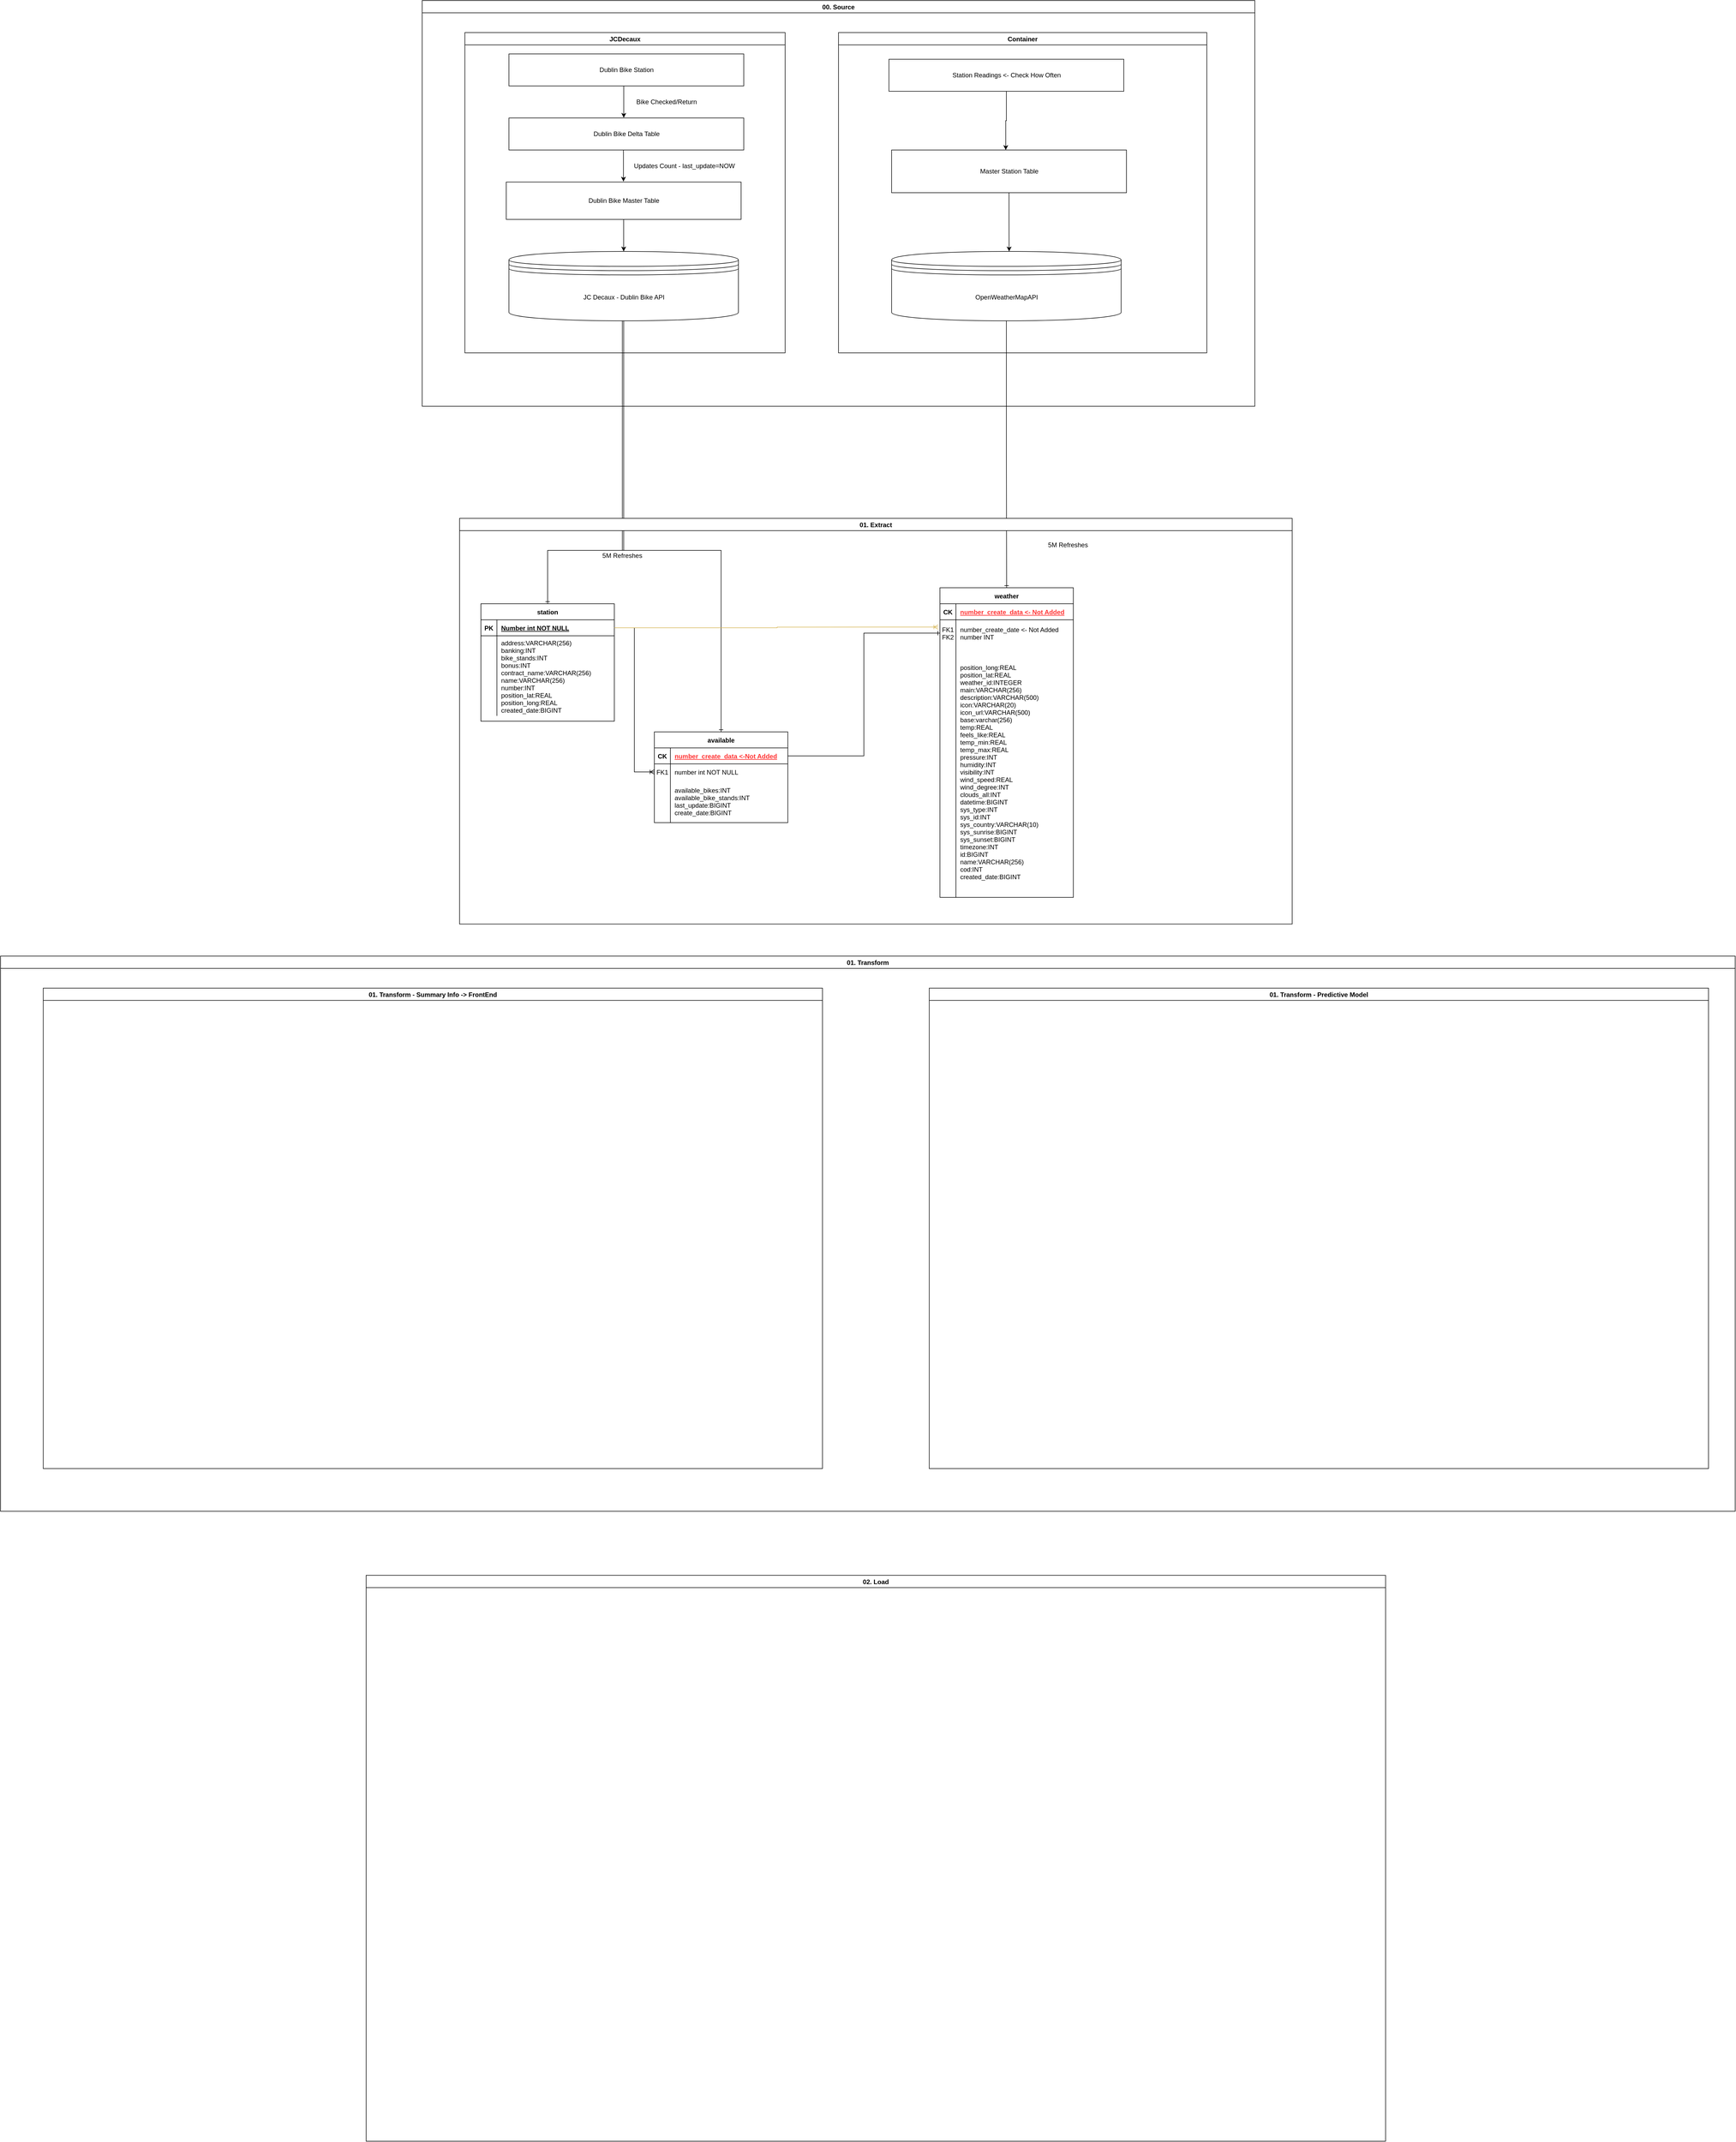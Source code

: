 <mxfile version="14.4.2" type="device"><diagram id="R2lEEEUBdFMjLlhIrx00" name="Page-1"><mxGraphModel dx="2497" dy="2991" grid="1" gridSize="10" guides="1" tooltips="1" connect="0" arrows="1" fold="1" page="1" pageScale="1" pageWidth="850" pageHeight="1100" math="0" shadow="0" extFonts="Permanent Marker^https://fonts.googleapis.com/css?family=Permanent+Marker"><root><mxCell id="0"/><mxCell id="1" parent="0"/><mxCell id="aELiCCEhUGtl-YsySnSZ-1" value="01. Transform" style="swimlane;" vertex="1" parent="1"><mxGeometry x="50" y="1040" width="3250" height="1040" as="geometry"/></mxCell><mxCell id="aELiCCEhUGtl-YsySnSZ-84" value="01. Transform - Predictive Model" style="swimlane;" vertex="1" parent="aELiCCEhUGtl-YsySnSZ-1"><mxGeometry x="1740" y="60" width="1460" height="900" as="geometry"/></mxCell><mxCell id="aELiCCEhUGtl-YsySnSZ-85" value="01. Transform - Summary Info -&gt; FrontEnd" style="swimlane;" vertex="1" parent="aELiCCEhUGtl-YsySnSZ-1"><mxGeometry x="80" y="60" width="1460" height="900" as="geometry"/></mxCell><mxCell id="aELiCCEhUGtl-YsySnSZ-45" style="edgeStyle=orthogonalEdgeStyle;rounded=0;orthogonalLoop=1;jettySize=auto;html=1;exitX=0.5;exitY=1;exitDx=0;exitDy=0;endArrow=ERone;endFill=0;fontSize=12;fontColor=#FF3333;" edge="1" parent="1" source="aELiCCEhUGtl-YsySnSZ-3" target="aELiCCEhUGtl-YsySnSZ-34"><mxGeometry relative="1" as="geometry"><Array as="points"><mxPoint x="1215" y="280"/><mxPoint x="1075" y="280"/></Array></mxGeometry></mxCell><mxCell id="aELiCCEhUGtl-YsySnSZ-46" style="edgeStyle=orthogonalEdgeStyle;rounded=0;orthogonalLoop=1;jettySize=auto;html=1;exitX=0.5;exitY=1;exitDx=0;exitDy=0;entryX=0.5;entryY=0;entryDx=0;entryDy=0;endArrow=ERone;endFill=0;fontSize=12;fontColor=#FF3333;" edge="1" parent="1" source="aELiCCEhUGtl-YsySnSZ-3" target="aELiCCEhUGtl-YsySnSZ-24"><mxGeometry relative="1" as="geometry"><Array as="points"><mxPoint x="1215" y="280"/><mxPoint x="1405" y="280"/></Array></mxGeometry></mxCell><mxCell id="aELiCCEhUGtl-YsySnSZ-47" style="edgeStyle=orthogonalEdgeStyle;rounded=0;orthogonalLoop=1;jettySize=auto;html=1;exitX=0.5;exitY=1;exitDx=0;exitDy=0;entryX=0.5;entryY=0;entryDx=0;entryDy=0;endArrow=ERone;endFill=0;fontSize=12;fontColor=#FF3333;" edge="1" parent="1" source="aELiCCEhUGtl-YsySnSZ-6" target="aELiCCEhUGtl-YsySnSZ-14"><mxGeometry relative="1" as="geometry"/></mxCell><mxCell id="aELiCCEhUGtl-YsySnSZ-13" value="01. Extract" style="swimlane;" vertex="1" parent="1"><mxGeometry x="910" y="220" width="1560" height="760" as="geometry"/></mxCell><mxCell id="aELiCCEhUGtl-YsySnSZ-14" value="weather" style="shape=table;startSize=30;container=1;collapsible=1;childLayout=tableLayout;fixedRows=1;rowLines=0;fontStyle=1;align=center;resizeLast=1;" vertex="1" parent="aELiCCEhUGtl-YsySnSZ-13"><mxGeometry x="900" y="130" width="250" height="580.0" as="geometry"/></mxCell><mxCell id="aELiCCEhUGtl-YsySnSZ-15" value="" style="shape=partialRectangle;collapsible=0;dropTarget=0;pointerEvents=0;fillColor=none;points=[[0,0.5],[1,0.5]];portConstraint=eastwest;top=0;left=0;right=0;bottom=1;" vertex="1" parent="aELiCCEhUGtl-YsySnSZ-14"><mxGeometry y="30" width="250" height="30" as="geometry"/></mxCell><mxCell id="aELiCCEhUGtl-YsySnSZ-16" value="CK" style="shape=partialRectangle;overflow=hidden;connectable=0;fillColor=none;top=0;left=0;bottom=0;right=0;fontStyle=1;" vertex="1" parent="aELiCCEhUGtl-YsySnSZ-15"><mxGeometry width="30" height="30" as="geometry"/></mxCell><mxCell id="aELiCCEhUGtl-YsySnSZ-17" value="number_create_data &lt;- Not Added" style="shape=partialRectangle;overflow=hidden;connectable=0;fillColor=none;top=0;left=0;bottom=0;right=0;align=left;spacingLeft=6;fontStyle=5;fontColor=#FF3333;" vertex="1" parent="aELiCCEhUGtl-YsySnSZ-15"><mxGeometry x="30" width="220" height="30" as="geometry"/></mxCell><mxCell id="aELiCCEhUGtl-YsySnSZ-18" value="" style="shape=partialRectangle;collapsible=0;dropTarget=0;pointerEvents=0;fillColor=none;points=[[0,0.5],[1,0.5]];portConstraint=eastwest;top=0;left=0;right=0;bottom=0;" vertex="1" parent="aELiCCEhUGtl-YsySnSZ-14"><mxGeometry y="60" width="250" height="50" as="geometry"/></mxCell><mxCell id="aELiCCEhUGtl-YsySnSZ-19" value="FK1&#xa;FK2" style="shape=partialRectangle;overflow=hidden;connectable=0;fillColor=none;top=0;left=0;bottom=0;right=0;" vertex="1" parent="aELiCCEhUGtl-YsySnSZ-18"><mxGeometry width="30" height="50" as="geometry"/></mxCell><mxCell id="aELiCCEhUGtl-YsySnSZ-20" value="number_create_date &lt;- Not Added&#xa;number INT" style="shape=partialRectangle;overflow=hidden;connectable=0;fillColor=none;top=0;left=0;bottom=0;right=0;align=left;spacingLeft=6;" vertex="1" parent="aELiCCEhUGtl-YsySnSZ-18"><mxGeometry x="30" width="220" height="50" as="geometry"/></mxCell><mxCell id="aELiCCEhUGtl-YsySnSZ-21" value="" style="shape=partialRectangle;collapsible=0;dropTarget=0;pointerEvents=0;fillColor=none;points=[[0,0.5],[1,0.5]];portConstraint=eastwest;top=0;left=0;right=0;bottom=0;" vertex="1" parent="aELiCCEhUGtl-YsySnSZ-14"><mxGeometry y="110" width="250" height="470" as="geometry"/></mxCell><mxCell id="aELiCCEhUGtl-YsySnSZ-22" value="" style="shape=partialRectangle;overflow=hidden;connectable=0;fillColor=none;top=0;left=0;bottom=0;right=0;" vertex="1" parent="aELiCCEhUGtl-YsySnSZ-21"><mxGeometry width="30" height="470" as="geometry"/></mxCell><mxCell id="aELiCCEhUGtl-YsySnSZ-23" value="position_long:REAL&#xa;position_lat:REAL&#xa;weather_id:INTEGER&#xa;main:VARCHAR(256)&#xa;description:VARCHAR(500)&#xa;icon:VARCHAR(20)&#xa;icon_url:VARCHAR(500)&#xa;base:varchar(256)&#xa;temp:REAL&#xa;feels_like:REAL&#xa;temp_min:REAL&#xa;temp_max:REAL&#xa;pressure:INT&#xa;humidity:INT&#xa;visibility:INT&#xa;wind_speed:REAL&#xa;wind_degree:INT&#xa;clouds_all:INT&#xa;datetime:BIGINT&#xa;sys_type:INT&#xa;sys_id:INT&#xa;sys_country:VARCHAR(10)&#xa;sys_sunrise:BIGINT&#xa;sys_sunset:BIGINT&#xa;timezone:INT&#xa;id:BIGINT&#xa;name:VARCHAR(256)&#xa;cod:INT&#xa;created_date:BIGINT" style="shape=partialRectangle;overflow=hidden;connectable=0;fillColor=none;top=0;left=0;bottom=0;right=0;align=left;spacingLeft=6;" vertex="1" parent="aELiCCEhUGtl-YsySnSZ-21"><mxGeometry x="30" width="220" height="470" as="geometry"/></mxCell><mxCell id="aELiCCEhUGtl-YsySnSZ-24" value="available" style="shape=table;startSize=30;container=1;collapsible=1;childLayout=tableLayout;fixedRows=1;rowLines=0;fontStyle=1;align=center;resizeLast=1;" vertex="1" parent="aELiCCEhUGtl-YsySnSZ-13"><mxGeometry x="365" y="400" width="250" height="170.0" as="geometry"/></mxCell><mxCell id="aELiCCEhUGtl-YsySnSZ-25" value="" style="shape=partialRectangle;collapsible=0;dropTarget=0;pointerEvents=0;fillColor=none;points=[[0,0.5],[1,0.5]];portConstraint=eastwest;top=0;left=0;right=0;bottom=1;" vertex="1" parent="aELiCCEhUGtl-YsySnSZ-24"><mxGeometry y="30" width="250" height="30" as="geometry"/></mxCell><mxCell id="aELiCCEhUGtl-YsySnSZ-26" value="CK" style="shape=partialRectangle;overflow=hidden;connectable=0;fillColor=none;top=0;left=0;bottom=0;right=0;fontStyle=1;" vertex="1" parent="aELiCCEhUGtl-YsySnSZ-25"><mxGeometry width="30" height="30" as="geometry"/></mxCell><mxCell id="aELiCCEhUGtl-YsySnSZ-27" value="number_create_data &lt;-Not Added" style="shape=partialRectangle;overflow=hidden;connectable=0;fillColor=none;top=0;left=0;bottom=0;right=0;align=left;spacingLeft=6;fontStyle=5;fontColor=#FF3333;" vertex="1" parent="aELiCCEhUGtl-YsySnSZ-25"><mxGeometry x="30" width="220" height="30" as="geometry"/></mxCell><mxCell id="aELiCCEhUGtl-YsySnSZ-28" value="" style="shape=partialRectangle;collapsible=0;dropTarget=0;pointerEvents=0;fillColor=none;points=[[0,0.5],[1,0.5]];portConstraint=eastwest;top=0;left=0;right=0;bottom=0;" vertex="1" parent="aELiCCEhUGtl-YsySnSZ-24"><mxGeometry y="60" width="250" height="30" as="geometry"/></mxCell><mxCell id="aELiCCEhUGtl-YsySnSZ-29" value="FK1" style="shape=partialRectangle;overflow=hidden;connectable=0;fillColor=none;top=0;left=0;bottom=0;right=0;" vertex="1" parent="aELiCCEhUGtl-YsySnSZ-28"><mxGeometry width="30" height="30" as="geometry"/></mxCell><mxCell id="aELiCCEhUGtl-YsySnSZ-30" value="number int NOT NULL" style="shape=partialRectangle;overflow=hidden;connectable=0;fillColor=none;top=0;left=0;bottom=0;right=0;align=left;spacingLeft=6;" vertex="1" parent="aELiCCEhUGtl-YsySnSZ-28"><mxGeometry x="30" width="220" height="30" as="geometry"/></mxCell><mxCell id="aELiCCEhUGtl-YsySnSZ-31" value="" style="shape=partialRectangle;collapsible=0;dropTarget=0;pointerEvents=0;fillColor=none;points=[[0,0.5],[1,0.5]];portConstraint=eastwest;top=0;left=0;right=0;bottom=0;" vertex="1" parent="aELiCCEhUGtl-YsySnSZ-24"><mxGeometry y="90" width="250" height="80" as="geometry"/></mxCell><mxCell id="aELiCCEhUGtl-YsySnSZ-32" value="" style="shape=partialRectangle;overflow=hidden;connectable=0;fillColor=none;top=0;left=0;bottom=0;right=0;" vertex="1" parent="aELiCCEhUGtl-YsySnSZ-31"><mxGeometry width="30" height="80" as="geometry"/></mxCell><mxCell id="aELiCCEhUGtl-YsySnSZ-33" value="available_bikes:INT&#xa;available_bike_stands:INT&#xa;last_update:BIGINT&#xa;create_date:BIGINT" style="shape=partialRectangle;overflow=hidden;connectable=0;fillColor=none;top=0;left=0;bottom=0;right=0;align=left;spacingLeft=6;" vertex="1" parent="aELiCCEhUGtl-YsySnSZ-31"><mxGeometry x="30" width="220" height="80" as="geometry"/></mxCell><mxCell id="aELiCCEhUGtl-YsySnSZ-34" value="station" style="shape=table;startSize=30;container=1;collapsible=1;childLayout=tableLayout;fixedRows=1;rowLines=0;fontStyle=1;align=center;resizeLast=1;" vertex="1" parent="aELiCCEhUGtl-YsySnSZ-13"><mxGeometry x="40" y="160" width="250" height="220" as="geometry"/></mxCell><mxCell id="aELiCCEhUGtl-YsySnSZ-35" value="" style="shape=partialRectangle;collapsible=0;dropTarget=0;pointerEvents=0;fillColor=none;points=[[0,0.5],[1,0.5]];portConstraint=eastwest;top=0;left=0;right=0;bottom=1;" vertex="1" parent="aELiCCEhUGtl-YsySnSZ-34"><mxGeometry y="30" width="250" height="30" as="geometry"/></mxCell><mxCell id="aELiCCEhUGtl-YsySnSZ-36" value="PK" style="shape=partialRectangle;overflow=hidden;connectable=0;fillColor=none;top=0;left=0;bottom=0;right=0;fontStyle=1;" vertex="1" parent="aELiCCEhUGtl-YsySnSZ-35"><mxGeometry width="30" height="30" as="geometry"/></mxCell><mxCell id="aELiCCEhUGtl-YsySnSZ-37" value="Number int NOT NULL " style="shape=partialRectangle;overflow=hidden;connectable=0;fillColor=none;top=0;left=0;bottom=0;right=0;align=left;spacingLeft=6;fontStyle=5;" vertex="1" parent="aELiCCEhUGtl-YsySnSZ-35"><mxGeometry x="30" width="220" height="30" as="geometry"/></mxCell><mxCell id="aELiCCEhUGtl-YsySnSZ-38" value="" style="shape=partialRectangle;collapsible=0;dropTarget=0;pointerEvents=0;fillColor=none;points=[[0,0.5],[1,0.5]];portConstraint=eastwest;top=0;left=0;right=0;bottom=0;" vertex="1" parent="aELiCCEhUGtl-YsySnSZ-34"><mxGeometry y="60" width="250" height="150" as="geometry"/></mxCell><mxCell id="aELiCCEhUGtl-YsySnSZ-39" value="" style="shape=partialRectangle;overflow=hidden;connectable=0;fillColor=none;top=0;left=0;bottom=0;right=0;" vertex="1" parent="aELiCCEhUGtl-YsySnSZ-38"><mxGeometry width="30" height="150" as="geometry"/></mxCell><mxCell id="aELiCCEhUGtl-YsySnSZ-40" value="address:VARCHAR(256)&#xa;banking:INT&#xa;bike_stands:INT&#xa;bonus:INT&#xa;contract_name:VARCHAR(256)&#xa;name:VARCHAR(256)&#xa;number:INT&#xa;position_lat:REAL&#xa;position_long:REAL&#xa;created_date:BIGINT" style="shape=partialRectangle;overflow=hidden;connectable=0;fillColor=none;top=0;left=0;bottom=0;right=0;align=left;spacingLeft=6;fontSize=12;verticalAlign=top;" vertex="1" parent="aELiCCEhUGtl-YsySnSZ-38"><mxGeometry x="30" width="220" height="150" as="geometry"/></mxCell><mxCell id="aELiCCEhUGtl-YsySnSZ-42" value="5M Refreshes" style="text;html=1;strokeColor=none;fillColor=none;align=center;verticalAlign=middle;whiteSpace=wrap;rounded=0;" vertex="1" parent="aELiCCEhUGtl-YsySnSZ-13"><mxGeometry x="220" y="60" width="170" height="20" as="geometry"/></mxCell><mxCell id="aELiCCEhUGtl-YsySnSZ-43" value="5M Refreshes" style="text;html=1;strokeColor=none;fillColor=none;align=center;verticalAlign=middle;whiteSpace=wrap;rounded=0;" vertex="1" parent="aELiCCEhUGtl-YsySnSZ-13"><mxGeometry x="1055" y="40" width="170" height="20" as="geometry"/></mxCell><mxCell id="aELiCCEhUGtl-YsySnSZ-44" style="edgeStyle=orthogonalEdgeStyle;rounded=0;orthogonalLoop=1;jettySize=auto;html=1;exitX=1;exitY=0.5;exitDx=0;exitDy=0;entryX=0;entryY=0.5;entryDx=0;entryDy=0;endArrow=ERone;endFill=0;fontSize=12;" edge="1" parent="aELiCCEhUGtl-YsySnSZ-13" source="aELiCCEhUGtl-YsySnSZ-25" target="aELiCCEhUGtl-YsySnSZ-18"><mxGeometry relative="1" as="geometry"/></mxCell><mxCell id="aELiCCEhUGtl-YsySnSZ-48" style="edgeStyle=orthogonalEdgeStyle;rounded=0;orthogonalLoop=1;jettySize=auto;html=1;exitX=1;exitY=0.5;exitDx=0;exitDy=0;entryX=0;entryY=0.5;entryDx=0;entryDy=0;endArrow=ERoneToMany;endFill=0;fontSize=12;fontColor=#FF3333;" edge="1" parent="aELiCCEhUGtl-YsySnSZ-13" source="aELiCCEhUGtl-YsySnSZ-35" target="aELiCCEhUGtl-YsySnSZ-28"><mxGeometry relative="1" as="geometry"/></mxCell><mxCell id="aELiCCEhUGtl-YsySnSZ-49" style="edgeStyle=orthogonalEdgeStyle;rounded=0;orthogonalLoop=1;jettySize=auto;html=1;exitX=1;exitY=0.5;exitDx=0;exitDy=0;entryX=-0.013;entryY=0.273;entryDx=0;entryDy=0;entryPerimeter=0;endArrow=ERoneToMany;endFill=0;fontSize=12;fontColor=#FF3333;fillColor=#fff2cc;strokeColor=#d6b656;" edge="1" parent="aELiCCEhUGtl-YsySnSZ-13" source="aELiCCEhUGtl-YsySnSZ-35" target="aELiCCEhUGtl-YsySnSZ-18"><mxGeometry relative="1" as="geometry"/></mxCell><mxCell id="aELiCCEhUGtl-YsySnSZ-50" value="02. Load" style="swimlane;" vertex="1" parent="1"><mxGeometry x="735" y="2200" width="1910" height="1060" as="geometry"/></mxCell><mxCell id="aELiCCEhUGtl-YsySnSZ-93" value="00. Source" style="swimlane;startSize=23;" vertex="1" parent="1"><mxGeometry x="840" y="-750" width="1560" height="760" as="geometry"/></mxCell><mxCell id="aELiCCEhUGtl-YsySnSZ-145" value="JCDecaux" style="swimlane;fontSize=12;fontColor=#000000;" vertex="1" parent="aELiCCEhUGtl-YsySnSZ-93"><mxGeometry x="80" y="60" width="600" height="600" as="geometry"/></mxCell><mxCell id="aELiCCEhUGtl-YsySnSZ-128" value="&lt;font color=&quot;#000000&quot;&gt;Dublin Bike Station&lt;/font&gt;" style="rounded=0;whiteSpace=wrap;html=1;fontSize=12;fontColor=#FF3333;" vertex="1" parent="aELiCCEhUGtl-YsySnSZ-145"><mxGeometry x="82.5" y="40" width="440" height="60" as="geometry"/></mxCell><mxCell id="aELiCCEhUGtl-YsySnSZ-142" value="Bike Checked/Return" style="text;html=1;strokeColor=none;fillColor=none;align=center;verticalAlign=middle;whiteSpace=wrap;rounded=0;fontSize=12;" vertex="1" parent="aELiCCEhUGtl-YsySnSZ-145"><mxGeometry x="312.5" y="120" width="130" height="20" as="geometry"/></mxCell><mxCell id="aELiCCEhUGtl-YsySnSZ-140" value="" style="endArrow=classic;html=1;fontSize=12;fontColor=#FF3333;exitX=0.489;exitY=1.008;exitDx=0;exitDy=0;exitPerimeter=0;entryX=0.489;entryY=-0.006;entryDx=0;entryDy=0;entryPerimeter=0;" edge="1" parent="aELiCCEhUGtl-YsySnSZ-145" source="aELiCCEhUGtl-YsySnSZ-128" target="aELiCCEhUGtl-YsySnSZ-136"><mxGeometry width="50" height="50" relative="1" as="geometry"><mxPoint x="452.5" y="290" as="sourcePoint"/><mxPoint x="297.5" y="140" as="targetPoint"/></mxGeometry></mxCell><mxCell id="aELiCCEhUGtl-YsySnSZ-136" value="&lt;font color=&quot;#000000&quot;&gt;Dublin Bike Delta Table&lt;/font&gt;" style="rounded=0;whiteSpace=wrap;html=1;fontSize=12;fontColor=#FF3333;" vertex="1" parent="aELiCCEhUGtl-YsySnSZ-145"><mxGeometry x="82.5" y="160" width="440" height="60" as="geometry"/></mxCell><mxCell id="aELiCCEhUGtl-YsySnSZ-143" value="Updates Count - last_update=NOW&amp;nbsp;" style="text;html=1;strokeColor=none;fillColor=none;align=center;verticalAlign=middle;whiteSpace=wrap;rounded=0;fontSize=12;" vertex="1" parent="aELiCCEhUGtl-YsySnSZ-145"><mxGeometry x="312.5" y="240" width="200" height="20" as="geometry"/></mxCell><mxCell id="aELiCCEhUGtl-YsySnSZ-141" value="" style="endArrow=classic;html=1;fontSize=12;fontColor=#FF3333;exitX=0.489;exitY=1.008;exitDx=0;exitDy=0;exitPerimeter=0;entryX=0.489;entryY=-0.006;entryDx=0;entryDy=0;entryPerimeter=0;" edge="1" parent="aELiCCEhUGtl-YsySnSZ-145"><mxGeometry width="50" height="50" relative="1" as="geometry"><mxPoint x="297.08" y="220" as="sourcePoint"/><mxPoint x="297.08" y="279.16" as="targetPoint"/></mxGeometry></mxCell><mxCell id="aELiCCEhUGtl-YsySnSZ-138" value="&lt;font color=&quot;#000000&quot;&gt;Dublin Bike Master Table&lt;/font&gt;" style="rounded=0;whiteSpace=wrap;html=1;fontSize=12;fontColor=#FF3333;" vertex="1" parent="aELiCCEhUGtl-YsySnSZ-145"><mxGeometry x="77.5" y="280" width="440" height="70" as="geometry"/></mxCell><mxCell id="aELiCCEhUGtl-YsySnSZ-144" style="edgeStyle=orthogonalEdgeStyle;rounded=0;orthogonalLoop=1;jettySize=auto;html=1;endArrow=classic;endFill=1;fontSize=12;fontColor=#000000;" edge="1" parent="aELiCCEhUGtl-YsySnSZ-145" source="aELiCCEhUGtl-YsySnSZ-138" target="aELiCCEhUGtl-YsySnSZ-3"><mxGeometry relative="1" as="geometry"/></mxCell><mxCell id="aELiCCEhUGtl-YsySnSZ-3" value="JC Decaux - Dublin Bike API" style="shape=datastore;whiteSpace=wrap;html=1;" vertex="1" parent="aELiCCEhUGtl-YsySnSZ-145"><mxGeometry x="82.5" y="410" width="430" height="130" as="geometry"/></mxCell><mxCell id="aELiCCEhUGtl-YsySnSZ-148" value="Container" style="swimlane;fontSize=12;fontColor=#000000;" vertex="1" parent="aELiCCEhUGtl-YsySnSZ-93"><mxGeometry x="780" y="60" width="690" height="600" as="geometry"/></mxCell><mxCell id="aELiCCEhUGtl-YsySnSZ-135" value="&lt;font color=&quot;#000000&quot;&gt;Station Readings &amp;lt;- Check How Often&lt;/font&gt;" style="rounded=0;whiteSpace=wrap;html=1;fontSize=12;fontColor=#FF3333;" vertex="1" parent="aELiCCEhUGtl-YsySnSZ-148"><mxGeometry x="94.5" y="50" width="440" height="60" as="geometry"/></mxCell><mxCell id="aELiCCEhUGtl-YsySnSZ-137" value="&lt;font color=&quot;#000000&quot;&gt;Master Station Table&lt;/font&gt;" style="rounded=0;whiteSpace=wrap;html=1;fontSize=12;fontColor=#FF3333;" vertex="1" parent="aELiCCEhUGtl-YsySnSZ-148"><mxGeometry x="99.5" y="220" width="440" height="80" as="geometry"/></mxCell><mxCell id="aELiCCEhUGtl-YsySnSZ-6" value="OpenWeatherMapAPI" style="shape=datastore;whiteSpace=wrap;html=1;" vertex="1" parent="aELiCCEhUGtl-YsySnSZ-148"><mxGeometry x="99.5" y="410" width="430" height="130" as="geometry"/></mxCell><mxCell id="aELiCCEhUGtl-YsySnSZ-147" style="edgeStyle=orthogonalEdgeStyle;rounded=0;orthogonalLoop=1;jettySize=auto;html=1;entryX=0.512;entryY=0;entryDx=0;entryDy=0;entryPerimeter=0;endArrow=classic;endFill=1;fontSize=12;fontColor=#000000;" edge="1" parent="aELiCCEhUGtl-YsySnSZ-148" source="aELiCCEhUGtl-YsySnSZ-137" target="aELiCCEhUGtl-YsySnSZ-6"><mxGeometry relative="1" as="geometry"/></mxCell><mxCell id="aELiCCEhUGtl-YsySnSZ-146" style="edgeStyle=orthogonalEdgeStyle;rounded=0;orthogonalLoop=1;jettySize=auto;html=1;entryX=0.486;entryY=0;entryDx=0;entryDy=0;entryPerimeter=0;endArrow=classic;endFill=1;fontSize=12;fontColor=#000000;" edge="1" parent="aELiCCEhUGtl-YsySnSZ-148" source="aELiCCEhUGtl-YsySnSZ-135" target="aELiCCEhUGtl-YsySnSZ-137"><mxGeometry relative="1" as="geometry"/></mxCell></root></mxGraphModel></diagram></mxfile>